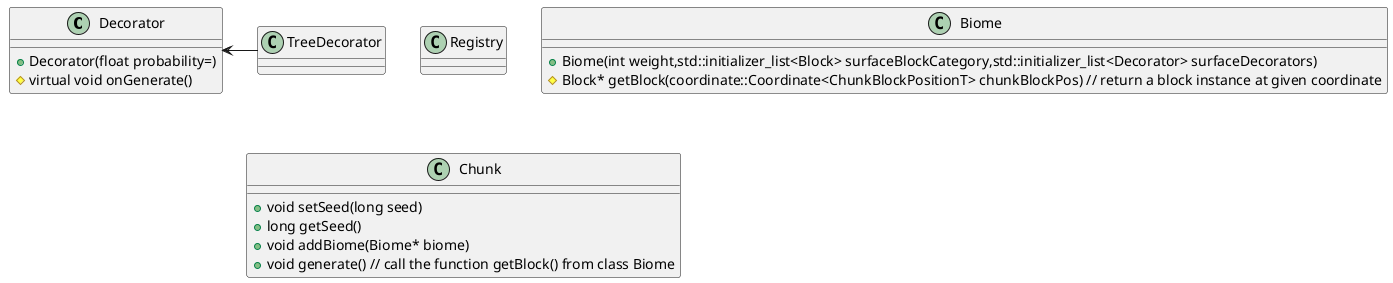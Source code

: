 @startuml

Decorator <- TreeDecorator

class Decorator{
    +Decorator(float probability=)
    #virtual void onGenerate()

}

class TreeDecorator{

}

class Registry{

}

class Biome{
    +Biome(int weight,std::initializer_list<Block> surfaceBlockCategory,std::initializer_list<Decorator> surfaceDecorators)
    #Block* getBlock(coordinate::Coordinate<ChunkBlockPositionT> chunkBlockPos) // return a block instance at given coordinate

}

class Chunk{
     +void setSeed(long seed)
     +long getSeed()
     +void addBiome(Biome* biome)
     +void generate() // call the function getBlock() from class Biome
}

@enduml